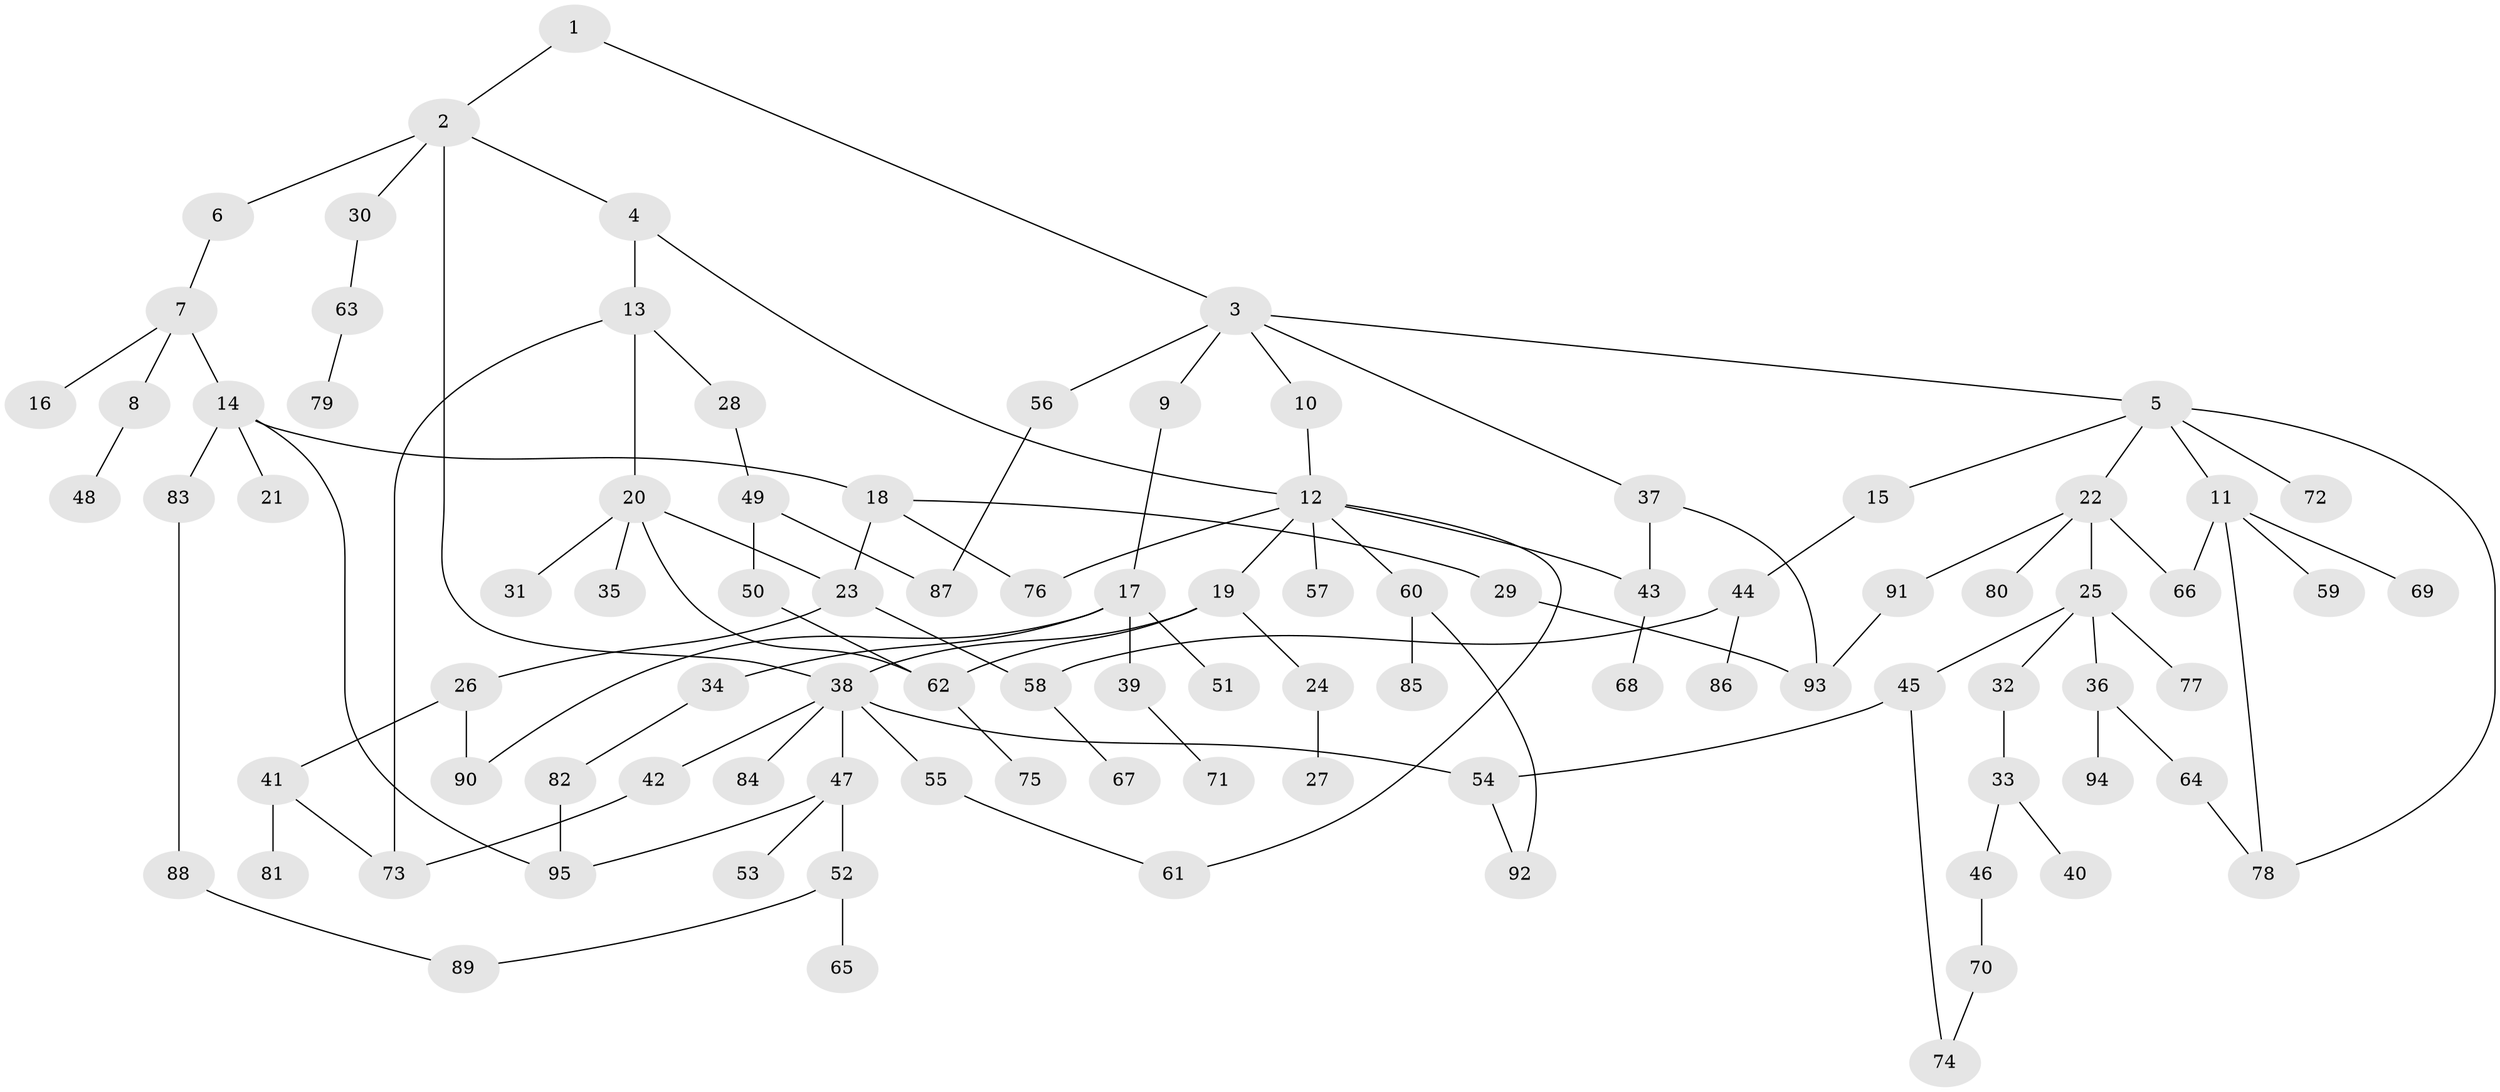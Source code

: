 // Generated by graph-tools (version 1.1) at 2025/13/03/09/25 04:13:40]
// undirected, 95 vertices, 118 edges
graph export_dot {
graph [start="1"]
  node [color=gray90,style=filled];
  1;
  2;
  3;
  4;
  5;
  6;
  7;
  8;
  9;
  10;
  11;
  12;
  13;
  14;
  15;
  16;
  17;
  18;
  19;
  20;
  21;
  22;
  23;
  24;
  25;
  26;
  27;
  28;
  29;
  30;
  31;
  32;
  33;
  34;
  35;
  36;
  37;
  38;
  39;
  40;
  41;
  42;
  43;
  44;
  45;
  46;
  47;
  48;
  49;
  50;
  51;
  52;
  53;
  54;
  55;
  56;
  57;
  58;
  59;
  60;
  61;
  62;
  63;
  64;
  65;
  66;
  67;
  68;
  69;
  70;
  71;
  72;
  73;
  74;
  75;
  76;
  77;
  78;
  79;
  80;
  81;
  82;
  83;
  84;
  85;
  86;
  87;
  88;
  89;
  90;
  91;
  92;
  93;
  94;
  95;
  1 -- 2;
  1 -- 3;
  2 -- 4;
  2 -- 6;
  2 -- 30;
  2 -- 38;
  3 -- 5;
  3 -- 9;
  3 -- 10;
  3 -- 37;
  3 -- 56;
  4 -- 13;
  4 -- 12;
  5 -- 11;
  5 -- 15;
  5 -- 22;
  5 -- 72;
  5 -- 78;
  6 -- 7;
  7 -- 8;
  7 -- 14;
  7 -- 16;
  8 -- 48;
  9 -- 17;
  10 -- 12;
  11 -- 59;
  11 -- 66;
  11 -- 69;
  11 -- 78;
  12 -- 19;
  12 -- 43;
  12 -- 57;
  12 -- 60;
  12 -- 76;
  12 -- 61;
  13 -- 20;
  13 -- 28;
  13 -- 73;
  14 -- 18;
  14 -- 21;
  14 -- 83;
  14 -- 95;
  15 -- 44;
  17 -- 34;
  17 -- 39;
  17 -- 51;
  17 -- 90;
  18 -- 23;
  18 -- 29;
  18 -- 76;
  19 -- 24;
  19 -- 38;
  19 -- 62;
  20 -- 31;
  20 -- 35;
  20 -- 62;
  20 -- 23;
  22 -- 25;
  22 -- 80;
  22 -- 91;
  22 -- 66;
  23 -- 26;
  23 -- 58;
  24 -- 27;
  25 -- 32;
  25 -- 36;
  25 -- 45;
  25 -- 77;
  26 -- 41;
  26 -- 90;
  28 -- 49;
  29 -- 93;
  30 -- 63;
  32 -- 33;
  33 -- 40;
  33 -- 46;
  34 -- 82;
  36 -- 64;
  36 -- 94;
  37 -- 93;
  37 -- 43;
  38 -- 42;
  38 -- 47;
  38 -- 54;
  38 -- 55;
  38 -- 84;
  39 -- 71;
  41 -- 81;
  41 -- 73;
  42 -- 73;
  43 -- 68;
  44 -- 58;
  44 -- 86;
  45 -- 74;
  45 -- 54;
  46 -- 70;
  47 -- 52;
  47 -- 53;
  47 -- 95;
  49 -- 50;
  49 -- 87;
  50 -- 62;
  52 -- 65;
  52 -- 89;
  54 -- 92;
  55 -- 61;
  56 -- 87;
  58 -- 67;
  60 -- 85;
  60 -- 92;
  62 -- 75;
  63 -- 79;
  64 -- 78;
  70 -- 74;
  82 -- 95;
  83 -- 88;
  88 -- 89;
  91 -- 93;
}
